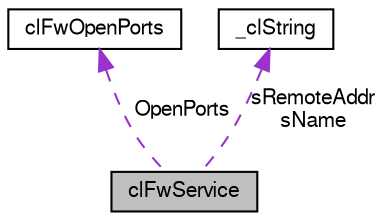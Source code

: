 digraph G
{
  edge [fontname="FreeSans",fontsize="10",labelfontname="FreeSans",labelfontsize="10"];
  node [fontname="FreeSans",fontsize="10",shape=record];
  Node1 [label="clFwService",height=0.2,width=0.4,color="black", fillcolor="grey75", style="filled" fontcolor="black"];
  Node2 -> Node1 [dir=back,color="darkorchid3",fontsize="10",style="dashed",label="OpenPorts",fontname="FreeSans"];
  Node2 [label="clFwOpenPorts",height=0.2,width=0.4,color="black", fillcolor="white", style="filled",URL="$classcl_fw_open_ports.html"];
  Node3 -> Node1 [dir=back,color="darkorchid3",fontsize="10",style="dashed",label="sRemoteAddr\nsName",fontname="FreeSans"];
  Node3 [label="_clString",height=0.2,width=0.4,color="black", fillcolor="white", style="filled",URL="$struct__cl_string.html"];
}
